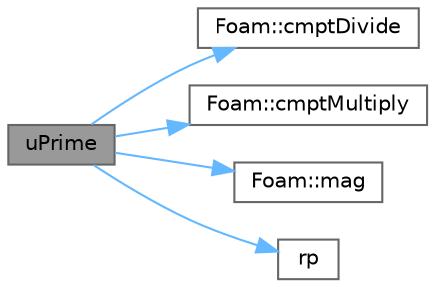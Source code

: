 digraph "uPrime"
{
 // LATEX_PDF_SIZE
  bgcolor="transparent";
  edge [fontname=Helvetica,fontsize=10,labelfontname=Helvetica,labelfontsize=10];
  node [fontname=Helvetica,fontsize=10,shape=box,height=0.2,width=0.4];
  rankdir="LR";
  Node1 [id="Node000001",label="uPrime",height=0.2,width=0.4,color="gray40", fillcolor="grey60", style="filled", fontcolor="black",tooltip=" "];
  Node1 -> Node2 [id="edge1_Node000001_Node000002",color="steelblue1",style="solid",tooltip=" "];
  Node2 [id="Node000002",label="Foam::cmptDivide",height=0.2,width=0.4,color="grey40", fillcolor="white", style="filled",URL="$namespaceFoam.html#a4b9047375dc1f39a53bc8cc4d4f6d3c4",tooltip=" "];
  Node1 -> Node3 [id="edge2_Node000001_Node000003",color="steelblue1",style="solid",tooltip=" "];
  Node3 [id="Node000003",label="Foam::cmptMultiply",height=0.2,width=0.4,color="grey40", fillcolor="white", style="filled",URL="$namespaceFoam.html#ab6586a494e1104416796dce1692d465a",tooltip=" "];
  Node1 -> Node4 [id="edge3_Node000001_Node000004",color="steelblue1",style="solid",tooltip=" "];
  Node4 [id="Node000004",label="Foam::mag",height=0.2,width=0.4,color="grey40", fillcolor="white", style="filled",URL="$namespaceFoam.html#a8ac5b57f98f906c36b8a4e989a77dbba",tooltip=" "];
  Node1 -> Node5 [id="edge4_Node000001_Node000005",color="steelblue1",style="solid",tooltip=" "];
  Node5 [id="Node000005",label="rp",height=0.2,width=0.4,color="grey40", fillcolor="white", style="filled",URL="$createMeshes_8H.html#a2a6fab4bb3e6424cf7b8674482774fd4",tooltip=" "];
}
